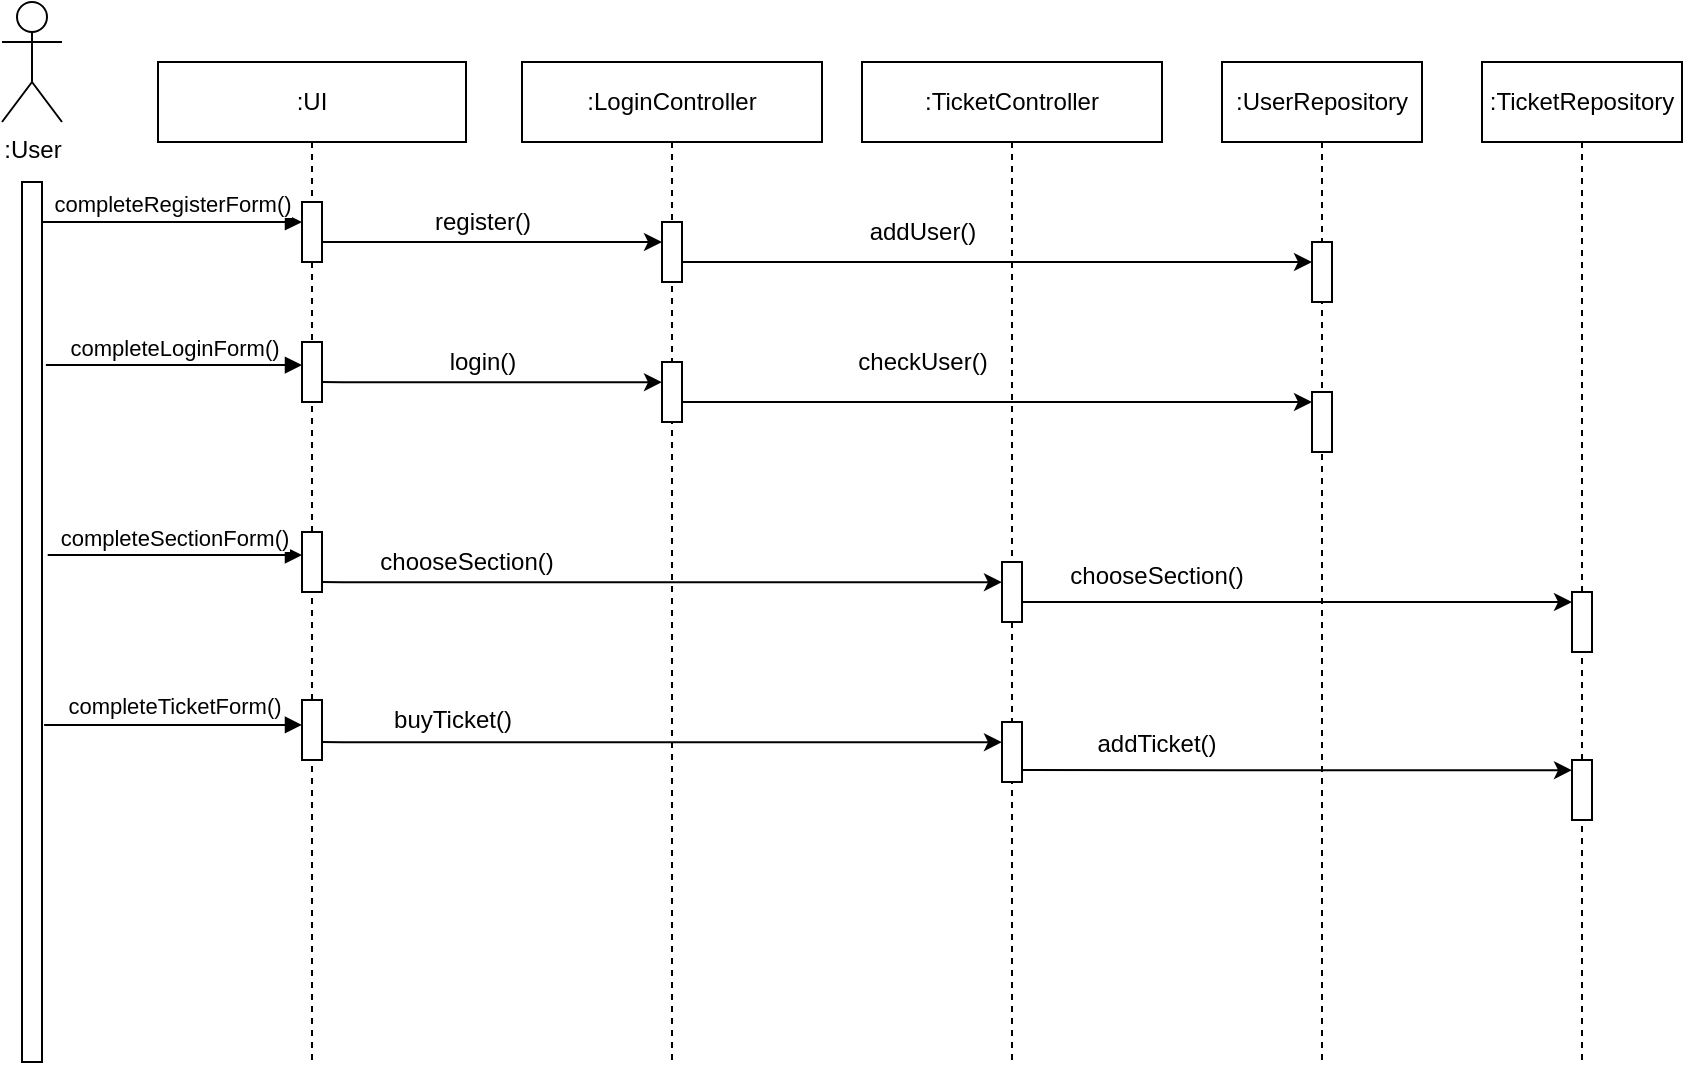 <mxfile type="device" version="13.0.6"><diagram id="13e1069c-82ec-6db2-03f1-153e76fe0fe0" name="Page-1"><mxGraphModel grid="1" dx="979" dy="555" gridSize="10" guides="1" tooltips="1" connect="1" arrows="1" fold="1" page="1" pageScale="1" pageWidth="1100" pageHeight="850" background="#ffffff" math="0" shadow="0"><root><mxCell id="0"/><mxCell id="1" parent="0"/><mxCell id="4-Ad3c2G3fqyFcL7BWo_-31" value=":UserRepository" parent="1" style="shape=umlLifeline;perimeter=lifelinePerimeter;whiteSpace=wrap;html=1;container=1;collapsible=0;recursiveResize=0;outlineConnect=0;" vertex="1"><mxGeometry as="geometry" x="700" y="70" width="100" height="500"/></mxCell><mxCell id="FDCX79-dZx-y1txX_-ur-14" value="" parent="4-Ad3c2G3fqyFcL7BWo_-31" style="html=1;points=[];perimeter=orthogonalPerimeter;" vertex="1"><mxGeometry as="geometry" x="45" y="165" width="10" height="30"/></mxCell><mxCell id="4-Ad3c2G3fqyFcL7BWo_-30" value=":UI" parent="1" style="shape=umlLifeline;perimeter=lifelinePerimeter;whiteSpace=wrap;html=1;container=1;collapsible=0;recursiveResize=0;outlineConnect=0;" vertex="1"><mxGeometry as="geometry" x="168" y="70" width="154" height="500"/></mxCell><mxCell id="FDCX79-dZx-y1txX_-ur-2" value="" parent="4-Ad3c2G3fqyFcL7BWo_-30" style="html=1;points=[];perimeter=orthogonalPerimeter;" vertex="1"><mxGeometry as="geometry" x="72" y="140" width="10" height="30"/></mxCell><mxCell id="FDCX79-dZx-y1txX_-ur-25" value="" parent="4-Ad3c2G3fqyFcL7BWo_-30" style="html=1;points=[];perimeter=orthogonalPerimeter;" vertex="1"><mxGeometry as="geometry" x="72" y="235" width="10" height="30"/></mxCell><mxCell id="FDCX79-dZx-y1txX_-ur-37" value="" parent="4-Ad3c2G3fqyFcL7BWo_-30" style="html=1;points=[];perimeter=orthogonalPerimeter;" vertex="1"><mxGeometry as="geometry" x="72" y="319" width="10" height="30"/></mxCell><mxCell id="4-Ad3c2G3fqyFcL7BWo_-29" value="&lt;span style=&quot;white-space: nowrap&quot;&gt;:LoginController&lt;/span&gt;" parent="1" style="shape=umlLifeline;perimeter=lifelinePerimeter;whiteSpace=wrap;html=1;container=1;collapsible=0;recursiveResize=0;outlineConnect=0;" vertex="1"><mxGeometry as="geometry" x="350" y="70" width="150" height="500"/></mxCell><mxCell id="FDCX79-dZx-y1txX_-ur-4" value="" parent="4-Ad3c2G3fqyFcL7BWo_-29" style="edgeStyle=orthogonalEdgeStyle;rounded=0;orthogonalLoop=1;jettySize=auto;html=1;" edge="1" target="FDCX79-dZx-y1txX_-ur-5"><mxGeometry as="geometry" relative="1"><Array as="points"><mxPoint x="-90" y="160"/><mxPoint x="-90" y="160"/></Array><mxPoint as="sourcePoint" x="-100.0" y="160.059"/></mxGeometry></mxCell><mxCell id="FDCX79-dZx-y1txX_-ur-5" value="" parent="4-Ad3c2G3fqyFcL7BWo_-29" style="html=1;points=[];perimeter=orthogonalPerimeter;" vertex="1"><mxGeometry as="geometry" x="70" y="150" width="10" height="30"/></mxCell><mxCell id="FDCX79-dZx-y1txX_-ur-27" value="" parent="4-Ad3c2G3fqyFcL7BWo_-29" style="edgeStyle=orthogonalEdgeStyle;rounded=0;orthogonalLoop=1;jettySize=auto;html=1;" edge="1" target="FDCX79-dZx-y1txX_-ur-28"><mxGeometry as="geometry" relative="1"><Array as="points"><mxPoint x="-90" y="260"/><mxPoint x="-90" y="260"/></Array><mxPoint as="sourcePoint" x="-100.0" y="260.059"/></mxGeometry></mxCell><mxCell id="4-Ad3c2G3fqyFcL7BWo_-1" value=":User" parent="1" style="shape=umlActor;verticalLabelPosition=bottom;labelBackgroundColor=#ffffff;verticalAlign=top;html=1;" vertex="1"><mxGeometry as="geometry" x="90" y="40" width="30" height="60"/></mxCell><mxCell id="4-Ad3c2G3fqyFcL7BWo_-5" value="" parent="1" style="html=1;points=[];perimeter=orthogonalPerimeter;" vertex="1"><mxGeometry as="geometry" x="100" y="130" width="10" height="240"/></mxCell><mxCell id="4-Ad3c2G3fqyFcL7BWo_-9" value="" parent="1" style="edgeStyle=orthogonalEdgeStyle;rounded=0;orthogonalLoop=1;jettySize=auto;html=1;" edge="1" target="4-Ad3c2G3fqyFcL7BWo_-8" source="4-Ad3c2G3fqyFcL7BWo_-6"><mxGeometry as="geometry" relative="1"><Array as="points"><mxPoint x="260" y="160"/><mxPoint x="260" y="160"/></Array></mxGeometry></mxCell><mxCell id="4-Ad3c2G3fqyFcL7BWo_-6" value="" parent="1" style="html=1;points=[];perimeter=orthogonalPerimeter;" vertex="1"><mxGeometry as="geometry" x="240" y="140" width="10" height="30"/></mxCell><mxCell id="4-Ad3c2G3fqyFcL7BWo_-28" value="" parent="1" style="edgeStyle=orthogonalEdgeStyle;rounded=0;orthogonalLoop=1;jettySize=auto;html=1;" edge="1" target="4-Ad3c2G3fqyFcL7BWo_-27" source="4-Ad3c2G3fqyFcL7BWo_-8"><mxGeometry as="geometry" relative="1"><Array as="points"><mxPoint x="470" y="170"/><mxPoint x="470" y="170"/></Array></mxGeometry></mxCell><mxCell id="4-Ad3c2G3fqyFcL7BWo_-8" value="" parent="1" style="html=1;points=[];perimeter=orthogonalPerimeter;" vertex="1"><mxGeometry as="geometry" x="420" y="150" width="10" height="30"/></mxCell><mxCell id="4-Ad3c2G3fqyFcL7BWo_-27" value="" parent="1" style="html=1;points=[];perimeter=orthogonalPerimeter;" vertex="1"><mxGeometry as="geometry" x="745" y="160" width="10" height="30"/></mxCell><mxCell id="4-Ad3c2G3fqyFcL7BWo_-11" value="login()" parent="1" style="text;html=1;align=center;verticalAlign=middle;resizable=0;points=[];autosize=1;" vertex="1"><mxGeometry as="geometry" x="305" y="210" width="50" height="20"/></mxCell><mxCell id="4-Ad3c2G3fqyFcL7BWo_-18" value="completeRegisterForm()" parent="1" style="html=1;verticalAlign=bottom;endArrow=block;" edge="1" target="4-Ad3c2G3fqyFcL7BWo_-6"><mxGeometry as="geometry" width="80" relative="1"><mxPoint as="sourcePoint" x="110" y="150"/><mxPoint as="targetPoint" x="190" y="150"/></mxGeometry></mxCell><mxCell id="4-Ad3c2G3fqyFcL7BWo_-32" value="checkUser()" parent="1" style="text;html=1;align=center;verticalAlign=middle;resizable=0;points=[];autosize=1;" vertex="1"><mxGeometry as="geometry" x="510" y="210" width="80" height="20"/></mxCell><mxCell id="FDCX79-dZx-y1txX_-ur-18" value="" parent="1" style="edgeStyle=orthogonalEdgeStyle;rounded=0;orthogonalLoop=1;jettySize=auto;html=1;" edge="1"><mxGeometry as="geometry" relative="1"><Array as="points"><mxPoint x="470" y="239.94"/><mxPoint x="470" y="239.94"/></Array><mxPoint as="sourcePoint" x="430" y="239.999"/><mxPoint as="targetPoint" x="745" y="239.999"/></mxGeometry></mxCell><mxCell id="FDCX79-dZx-y1txX_-ur-19" value="addUser()" parent="FDCX79-dZx-y1txX_-ur-18" style="text;html=1;align=center;verticalAlign=middle;resizable=0;points=[];" vertex="1" connectable="0"><mxGeometry as="geometry" x="-0.481" y="13" relative="1"><mxPoint as="offset" x="38" y="-72"/></mxGeometry></mxCell><mxCell id="FDCX79-dZx-y1txX_-ur-20" value=":TicketController" parent="1" style="shape=umlLifeline;perimeter=lifelinePerimeter;whiteSpace=wrap;html=1;container=1;collapsible=0;recursiveResize=0;outlineConnect=0;" vertex="1"><mxGeometry as="geometry" x="520" y="70" width="150" height="500"/></mxCell><mxCell id="FDCX79-dZx-y1txX_-ur-28" value="" parent="FDCX79-dZx-y1txX_-ur-20" style="html=1;points=[];perimeter=orthogonalPerimeter;" vertex="1"><mxGeometry as="geometry" x="70" y="250" width="10" height="30"/></mxCell><mxCell id="FDCX79-dZx-y1txX_-ur-39" value="" parent="FDCX79-dZx-y1txX_-ur-20" style="edgeStyle=orthogonalEdgeStyle;rounded=0;orthogonalLoop=1;jettySize=auto;html=1;" edge="1" target="FDCX79-dZx-y1txX_-ur-40"><mxGeometry as="geometry" relative="1"><Array as="points"><mxPoint x="-260" y="340"/><mxPoint x="-260" y="340"/></Array><mxPoint as="sourcePoint" x="-270.0" y="340.059"/></mxGeometry></mxCell><mxCell id="FDCX79-dZx-y1txX_-ur-40" value="" parent="FDCX79-dZx-y1txX_-ur-20" style="html=1;points=[];perimeter=orthogonalPerimeter;" vertex="1"><mxGeometry as="geometry" x="70" y="330" width="10" height="30"/></mxCell><mxCell id="FDCX79-dZx-y1txX_-ur-24" value="" parent="1" style="html=1;points=[];perimeter=orthogonalPerimeter;" vertex="1"><mxGeometry as="geometry" x="100" y="130" width="10" height="440"/></mxCell><mxCell id="FDCX79-dZx-y1txX_-ur-29" value="chooseSection()&lt;br&gt;" parent="1" style="text;html=1;align=center;verticalAlign=middle;resizable=0;points=[];autosize=1;" vertex="1"><mxGeometry as="geometry" x="272" y="310" width="100" height="20"/></mxCell><mxCell id="FDCX79-dZx-y1txX_-ur-30" value=":TicketRepository" parent="1" style="shape=umlLifeline;perimeter=lifelinePerimeter;whiteSpace=wrap;html=1;container=1;collapsible=0;recursiveResize=0;outlineConnect=0;" vertex="1"><mxGeometry as="geometry" x="830" y="70" width="100" height="500"/></mxCell><mxCell id="FDCX79-dZx-y1txX_-ur-32" value="" parent="FDCX79-dZx-y1txX_-ur-30" style="html=1;points=[];perimeter=orthogonalPerimeter;" vertex="1"><mxGeometry as="geometry" x="45" y="265" width="10" height="30"/></mxCell><mxCell id="FDCX79-dZx-y1txX_-ur-46" value="" parent="FDCX79-dZx-y1txX_-ur-30" style="html=1;points=[];perimeter=orthogonalPerimeter;" vertex="1"><mxGeometry as="geometry" x="45" y="349" width="10" height="30"/></mxCell><mxCell id="FDCX79-dZx-y1txX_-ur-47" value="" parent="FDCX79-dZx-y1txX_-ur-30" style="edgeStyle=orthogonalEdgeStyle;rounded=0;orthogonalLoop=1;jettySize=auto;html=1;" edge="1" target="FDCX79-dZx-y1txX_-ur-46"><mxGeometry as="geometry" relative="1"><mxPoint as="sourcePoint" x="-230" y="354.059"/><Array as="points"><mxPoint x="-130" y="354"/><mxPoint x="-130" y="354"/></Array></mxGeometry></mxCell><mxCell id="FDCX79-dZx-y1txX_-ur-48" value="addTicket()" parent="FDCX79-dZx-y1txX_-ur-47" style="text;html=1;align=center;verticalAlign=middle;resizable=0;points=[];" vertex="1" connectable="0"><mxGeometry as="geometry" x="-0.518" y="13" relative="1"><mxPoint as="offset"/></mxGeometry></mxCell><mxCell id="FDCX79-dZx-y1txX_-ur-33" value="" parent="1" style="edgeStyle=orthogonalEdgeStyle;rounded=0;orthogonalLoop=1;jettySize=auto;html=1;" edge="1" target="FDCX79-dZx-y1txX_-ur-32" source="FDCX79-dZx-y1txX_-ur-28"><mxGeometry as="geometry" relative="1"><Array as="points"><mxPoint x="700" y="340"/><mxPoint x="700" y="340"/></Array></mxGeometry></mxCell><mxCell id="FDCX79-dZx-y1txX_-ur-34" value="chooseSection()" parent="FDCX79-dZx-y1txX_-ur-33" style="text;html=1;align=center;verticalAlign=middle;resizable=0;points=[];" vertex="1" connectable="0"><mxGeometry as="geometry" x="-0.518" y="13" relative="1"><mxPoint as="offset"/></mxGeometry></mxCell><mxCell id="FDCX79-dZx-y1txX_-ur-3" value="completeLoginForm()" parent="1" style="html=1;verticalAlign=bottom;endArrow=block;exitX=1.194;exitY=0.208;exitDx=0;exitDy=0;exitPerimeter=0;" edge="1" target="FDCX79-dZx-y1txX_-ur-2" source="FDCX79-dZx-y1txX_-ur-24"><mxGeometry as="geometry" width="80" relative="1"><mxPoint as="sourcePoint" x="83.0" y="220"/><mxPoint as="targetPoint" x="163" y="220"/></mxGeometry></mxCell><mxCell id="FDCX79-dZx-y1txX_-ur-26" value="completeSectionForm()" parent="1" style="html=1;verticalAlign=bottom;endArrow=block;exitX=1.285;exitY=0.424;exitDx=0;exitDy=0;exitPerimeter=0;" edge="1" target="FDCX79-dZx-y1txX_-ur-25" source="FDCX79-dZx-y1txX_-ur-24"><mxGeometry as="geometry" width="80" relative="1"><mxPoint as="sourcePoint" x="83.0" y="315"/><mxPoint as="targetPoint" x="-32" y="245"/></mxGeometry></mxCell><mxCell id="FDCX79-dZx-y1txX_-ur-38" value="completeTicketForm()" parent="1" style="html=1;verticalAlign=bottom;endArrow=block;exitX=1.104;exitY=0.617;exitDx=0;exitDy=0;exitPerimeter=0;" edge="1" target="FDCX79-dZx-y1txX_-ur-37" source="FDCX79-dZx-y1txX_-ur-24"><mxGeometry as="geometry" width="80" relative="1"><mxPoint as="sourcePoint" x="83.0" y="400"/><mxPoint as="targetPoint" x="-227" y="260"/></mxGeometry></mxCell><mxCell id="FDCX79-dZx-y1txX_-ur-41" value="buyTicket()" parent="1" style="text;html=1;align=center;verticalAlign=middle;resizable=0;points=[];autosize=1;" vertex="1"><mxGeometry as="geometry" x="280" y="389" width="70" height="20"/></mxCell><mxCell id="FDCX79-dZx-y1txX_-ur-6" value="register()" parent="1" style="text;html=1;align=center;verticalAlign=middle;resizable=0;points=[];autosize=1;" vertex="1"><mxGeometry as="geometry" x="300" y="140" width="60" height="20"/></mxCell></root></mxGraphModel></diagram></mxfile>